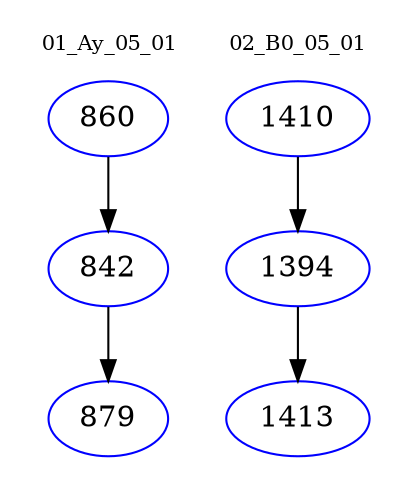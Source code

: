 digraph{
subgraph cluster_0 {
color = white
label = "01_Ay_05_01";
fontsize=10;
T0_860 [label="860", color="blue"]
T0_860 -> T0_842 [color="black"]
T0_842 [label="842", color="blue"]
T0_842 -> T0_879 [color="black"]
T0_879 [label="879", color="blue"]
}
subgraph cluster_1 {
color = white
label = "02_B0_05_01";
fontsize=10;
T1_1410 [label="1410", color="blue"]
T1_1410 -> T1_1394 [color="black"]
T1_1394 [label="1394", color="blue"]
T1_1394 -> T1_1413 [color="black"]
T1_1413 [label="1413", color="blue"]
}
}

